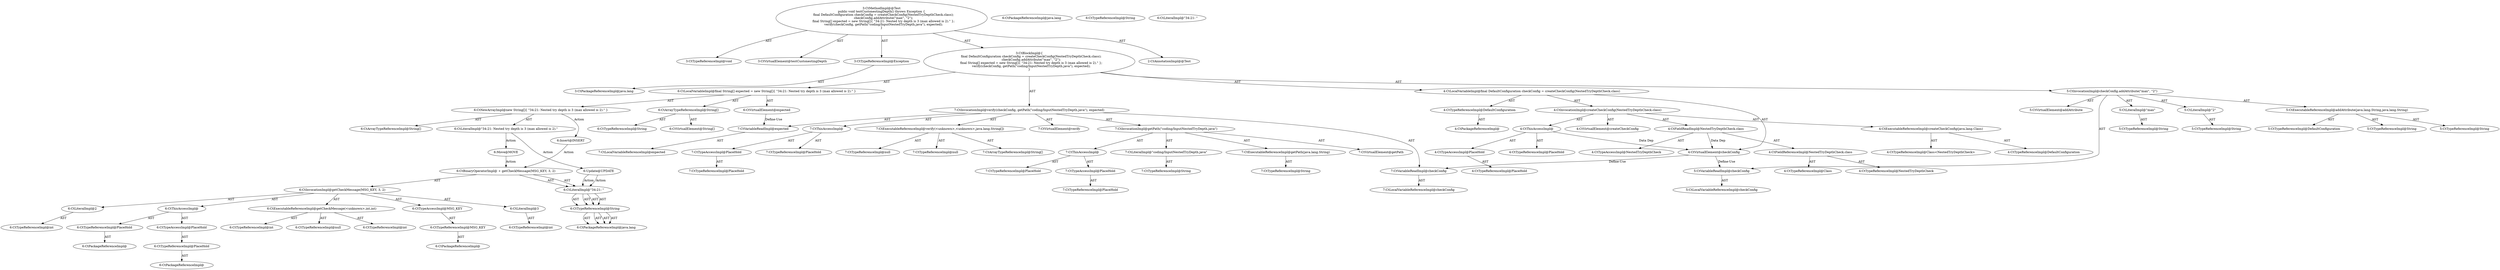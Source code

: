 digraph "testCustonestingDepth#?" {
0 [label="3:CtTypeReferenceImpl@void" shape=ellipse]
1 [label="3:CtVirtualElement@testCustonestingDepth" shape=ellipse]
2 [label="3:CtTypeReferenceImpl@Exception" shape=ellipse]
3 [label="3:CtPackageReferenceImpl@java.lang" shape=ellipse]
4 [label="4:CtTypeReferenceImpl@DefaultConfiguration" shape=ellipse]
5 [label="4:CtPackageReferenceImpl@" shape=ellipse]
6 [label="4:CtExecutableReferenceImpl@createCheckConfig(java.lang.Class)" shape=ellipse]
7 [label="4:CtTypeReferenceImpl@DefaultConfiguration" shape=ellipse]
8 [label="4:CtTypeReferenceImpl@Class<NestedTryDepthCheck>" shape=ellipse]
9 [label="4:CtVirtualElement@createCheckConfig" shape=ellipse]
10 [label="4:CtTypeAccessImpl@PlaceHold" shape=ellipse]
11 [label="4:CtTypeReferenceImpl@PlaceHold" shape=ellipse]
12 [label="4:CtThisAccessImpl@" shape=ellipse]
13 [label="4:CtTypeReferenceImpl@PlaceHold" shape=ellipse]
14 [label="4:CtFieldReferenceImpl@NestedTryDepthCheck.class" shape=ellipse]
15 [label="4:CtTypeReferenceImpl@NestedTryDepthCheck" shape=ellipse]
16 [label="4:CtTypeReferenceImpl@Class" shape=ellipse]
17 [label="4:CtFieldReadImpl@NestedTryDepthCheck.class" shape=ellipse]
18 [label="4:CtTypeAccessImpl@NestedTryDepthCheck" shape=ellipse]
19 [label="4:CtInvocationImpl@createCheckConfig(NestedTryDepthCheck.class)" shape=ellipse]
20 [label="4:CtVirtualElement@checkConfig" shape=ellipse]
21 [label="4:CtLocalVariableImpl@final DefaultConfiguration checkConfig = createCheckConfig(NestedTryDepthCheck.class)" shape=ellipse]
22 [label="5:CtExecutableReferenceImpl@addAttribute(java.lang.String,java.lang.String)" shape=ellipse]
23 [label="5:CtTypeReferenceImpl@DefaultConfiguration" shape=ellipse]
24 [label="5:CtTypeReferenceImpl@String" shape=ellipse]
25 [label="5:CtTypeReferenceImpl@String" shape=ellipse]
26 [label="5:CtVirtualElement@addAttribute" shape=ellipse]
27 [label="5:CtVariableReadImpl@checkConfig" shape=ellipse]
28 [label="5:CtLocalVariableReferenceImpl@checkConfig" shape=ellipse]
29 [label="5:CtLiteralImpl@\"max\"" shape=ellipse]
30 [label="5:CtTypeReferenceImpl@String" shape=ellipse]
31 [label="5:CtLiteralImpl@\"2\"" shape=ellipse]
32 [label="5:CtTypeReferenceImpl@String" shape=ellipse]
33 [label="5:CtInvocationImpl@checkConfig.addAttribute(\"max\", \"2\")" shape=ellipse]
34 [label="6:CtVirtualElement@String[]" shape=ellipse]
35 [label="6:CtArrayTypeReferenceImpl@String[]" shape=ellipse]
36 [label="6:CtTypeReferenceImpl@String" shape=ellipse]
37 [label="6:CtNewArrayImpl@new String[]\{ \"34:21: Nested try depth is 3 (max allowed is 2).\" \}" shape=ellipse]
38 [label="6:CtArrayTypeReferenceImpl@String[]" shape=ellipse]
39 [label="6:CtLiteralImpl@\"34:21: Nested try depth is 3 (max allowed is 2).\"" shape=ellipse]
40 [label="6:CtVirtualElement@expected" shape=ellipse]
41 [label="6:CtLocalVariableImpl@final String[] expected = new String[]\{ \"34:21: Nested try depth is 3 (max allowed is 2).\" \}" shape=ellipse]
42 [label="7:CtExecutableReferenceImpl@verify(<unknown>,<unknown>,java.lang.String[])" shape=ellipse]
43 [label="7:CtTypeReferenceImpl@null" shape=ellipse]
44 [label="7:CtTypeReferenceImpl@null" shape=ellipse]
45 [label="7:CtArrayTypeReferenceImpl@String[]" shape=ellipse]
46 [label="7:CtVirtualElement@verify" shape=ellipse]
47 [label="7:CtTypeAccessImpl@PlaceHold" shape=ellipse]
48 [label="7:CtTypeReferenceImpl@PlaceHold" shape=ellipse]
49 [label="7:CtThisAccessImpl@" shape=ellipse]
50 [label="7:CtTypeReferenceImpl@PlaceHold" shape=ellipse]
51 [label="7:CtVariableReadImpl@checkConfig" shape=ellipse]
52 [label="7:CtLocalVariableReferenceImpl@checkConfig" shape=ellipse]
53 [label="7:CtExecutableReferenceImpl@getPath(java.lang.String)" shape=ellipse]
54 [label="7:CtTypeReferenceImpl@String" shape=ellipse]
55 [label="7:CtVirtualElement@getPath" shape=ellipse]
56 [label="7:CtTypeAccessImpl@PlaceHold" shape=ellipse]
57 [label="7:CtTypeReferenceImpl@PlaceHold" shape=ellipse]
58 [label="7:CtThisAccessImpl@" shape=ellipse]
59 [label="7:CtTypeReferenceImpl@PlaceHold" shape=ellipse]
60 [label="7:CtLiteralImpl@\"coding/InputNestedTryDepth.java\"" shape=ellipse]
61 [label="7:CtTypeReferenceImpl@String" shape=ellipse]
62 [label="7:CtInvocationImpl@getPath(\"coding/InputNestedTryDepth.java\")" shape=ellipse]
63 [label="7:CtVariableReadImpl@expected" shape=ellipse]
64 [label="7:CtLocalVariableReferenceImpl@expected" shape=ellipse]
65 [label="7:CtInvocationImpl@verify(checkConfig, getPath(\"coding/InputNestedTryDepth.java\"), expected)" shape=ellipse]
66 [label="3:CtBlockImpl@\{
    final DefaultConfiguration checkConfig = createCheckConfig(NestedTryDepthCheck.class);
    checkConfig.addAttribute(\"max\", \"2\");
    final String[] expected = new String[]\{ \"34:21: Nested try depth is 3 (max allowed is 2).\" \};
    verify(checkConfig, getPath(\"coding/InputNestedTryDepth.java\"), expected);
\}" shape=ellipse]
67 [label="3:CtMethodImpl@@Test
public void testCustonestingDepth() throws Exception \{
    final DefaultConfiguration checkConfig = createCheckConfig(NestedTryDepthCheck.class);
    checkConfig.addAttribute(\"max\", \"2\");
    final String[] expected = new String[]\{ \"34:21: Nested try depth is 3 (max allowed is 2).\" \};
    verify(checkConfig, getPath(\"coding/InputNestedTryDepth.java\"), expected);
\}" shape=ellipse]
68 [label="2:CtAnnotationImpl@@Test" shape=ellipse]
69 [label="6:Update@UPDATE" shape=ellipse]
70 [label="6:CtPackageReferenceImpl@java.lang" shape=ellipse]
71 [label="6:CtTypeReferenceImpl@String" shape=ellipse]
72 [label="6:CtLiteralImpl@\"34:21: \"" shape=ellipse]
73 [label="6:Insert@INSERT" shape=ellipse]
74 [label="6:CtPackageReferenceImpl@java.lang" shape=ellipse]
75 [label="6:CtTypeReferenceImpl@String" shape=ellipse]
76 [label="6:CtLiteralImpl@\"34:21: \"" shape=ellipse]
77 [label="6:CtPackageReferenceImpl@" shape=ellipse]
78 [label="6:CtTypeReferenceImpl@PlaceHold" shape=ellipse]
79 [label="6:CtPackageReferenceImpl@" shape=ellipse]
80 [label="6:CtTypeReferenceImpl@PlaceHold" shape=ellipse]
81 [label="6:CtTypeAccessImpl@PlaceHold" shape=ellipse]
82 [label="6:CtThisAccessImpl@" shape=ellipse]
83 [label="6:CtTypeReferenceImpl@null" shape=ellipse]
84 [label="6:CtTypeReferenceImpl@int" shape=ellipse]
85 [label="6:CtTypeReferenceImpl@int" shape=ellipse]
86 [label="6:CtExecutableReferenceImpl@getCheckMessage(<unknown>,int,int)" shape=ellipse]
87 [label="6:CtPackageReferenceImpl@" shape=ellipse]
88 [label="6:CtTypeReferenceImpl@MSG_KEY" shape=ellipse]
89 [label="6:CtTypeAccessImpl@MSG_KEY" shape=ellipse]
90 [label="6:CtTypeReferenceImpl@int" shape=ellipse]
91 [label="6:CtLiteralImpl@3" shape=ellipse]
92 [label="6:CtTypeReferenceImpl@int" shape=ellipse]
93 [label="6:CtLiteralImpl@2" shape=ellipse]
94 [label="6:CtInvocationImpl@getCheckMessage(MSG_KEY, 3, 2)" shape=ellipse]
95 [label="6:CtBinaryOperatorImpl@ + getCheckMessage(MSG_KEY, 3, 2)" shape=ellipse]
96 [label="6:Move@MOVE" shape=ellipse]
2 -> 3 [label="AST"];
4 -> 5 [label="AST"];
6 -> 7 [label="AST"];
6 -> 8 [label="AST"];
10 -> 11 [label="AST"];
12 -> 13 [label="AST"];
12 -> 10 [label="AST"];
12 -> 20 [label="Data Dep"];
14 -> 15 [label="AST"];
14 -> 16 [label="AST"];
17 -> 18 [label="AST"];
17 -> 14 [label="AST"];
17 -> 20 [label="Data Dep"];
19 -> 9 [label="AST"];
19 -> 12 [label="AST"];
19 -> 6 [label="AST"];
19 -> 17 [label="AST"];
20 -> 27 [label="Define-Use"];
20 -> 51 [label="Define-Use"];
21 -> 20 [label="AST"];
21 -> 4 [label="AST"];
21 -> 19 [label="AST"];
22 -> 23 [label="AST"];
22 -> 24 [label="AST"];
22 -> 25 [label="AST"];
27 -> 28 [label="AST"];
29 -> 30 [label="AST"];
31 -> 32 [label="AST"];
33 -> 26 [label="AST"];
33 -> 27 [label="AST"];
33 -> 22 [label="AST"];
33 -> 29 [label="AST"];
33 -> 31 [label="AST"];
35 -> 34 [label="AST"];
35 -> 36 [label="AST"];
37 -> 38 [label="AST"];
37 -> 39 [label="AST"];
37 -> 73 [label="Action"];
39 -> 69 [label="Action"];
39 -> 96 [label="Action"];
40 -> 63 [label="Define-Use"];
41 -> 40 [label="AST"];
41 -> 35 [label="AST"];
41 -> 37 [label="AST"];
42 -> 43 [label="AST"];
42 -> 44 [label="AST"];
42 -> 45 [label="AST"];
47 -> 48 [label="AST"];
49 -> 50 [label="AST"];
49 -> 47 [label="AST"];
51 -> 52 [label="AST"];
53 -> 54 [label="AST"];
56 -> 57 [label="AST"];
58 -> 59 [label="AST"];
58 -> 56 [label="AST"];
60 -> 61 [label="AST"];
62 -> 55 [label="AST"];
62 -> 58 [label="AST"];
62 -> 53 [label="AST"];
62 -> 60 [label="AST"];
63 -> 64 [label="AST"];
65 -> 46 [label="AST"];
65 -> 49 [label="AST"];
65 -> 42 [label="AST"];
65 -> 51 [label="AST"];
65 -> 62 [label="AST"];
65 -> 63 [label="AST"];
66 -> 21 [label="AST"];
66 -> 33 [label="AST"];
66 -> 41 [label="AST"];
66 -> 65 [label="AST"];
67 -> 1 [label="AST"];
67 -> 68 [label="AST"];
67 -> 0 [label="AST"];
67 -> 2 [label="AST"];
67 -> 66 [label="AST"];
69 -> 76 [label="Action"];
69 -> 76 [label="Action"];
75 -> 74 [label="AST"];
75 -> 74 [label="AST"];
76 -> 75 [label="AST"];
76 -> 75 [label="AST"];
73 -> 95 [label="Action"];
75 -> 74 [label="AST"];
75 -> 74 [label="AST"];
76 -> 75 [label="AST"];
76 -> 75 [label="AST"];
78 -> 77 [label="AST"];
80 -> 79 [label="AST"];
81 -> 80 [label="AST"];
82 -> 78 [label="AST"];
82 -> 81 [label="AST"];
86 -> 83 [label="AST"];
86 -> 84 [label="AST"];
86 -> 85 [label="AST"];
88 -> 87 [label="AST"];
89 -> 88 [label="AST"];
91 -> 90 [label="AST"];
93 -> 92 [label="AST"];
94 -> 82 [label="AST"];
94 -> 86 [label="AST"];
94 -> 89 [label="AST"];
94 -> 91 [label="AST"];
94 -> 93 [label="AST"];
95 -> 76 [label="AST"];
95 -> 76 [label="AST"];
95 -> 94 [label="AST"];
96 -> 95 [label="Action"];
}